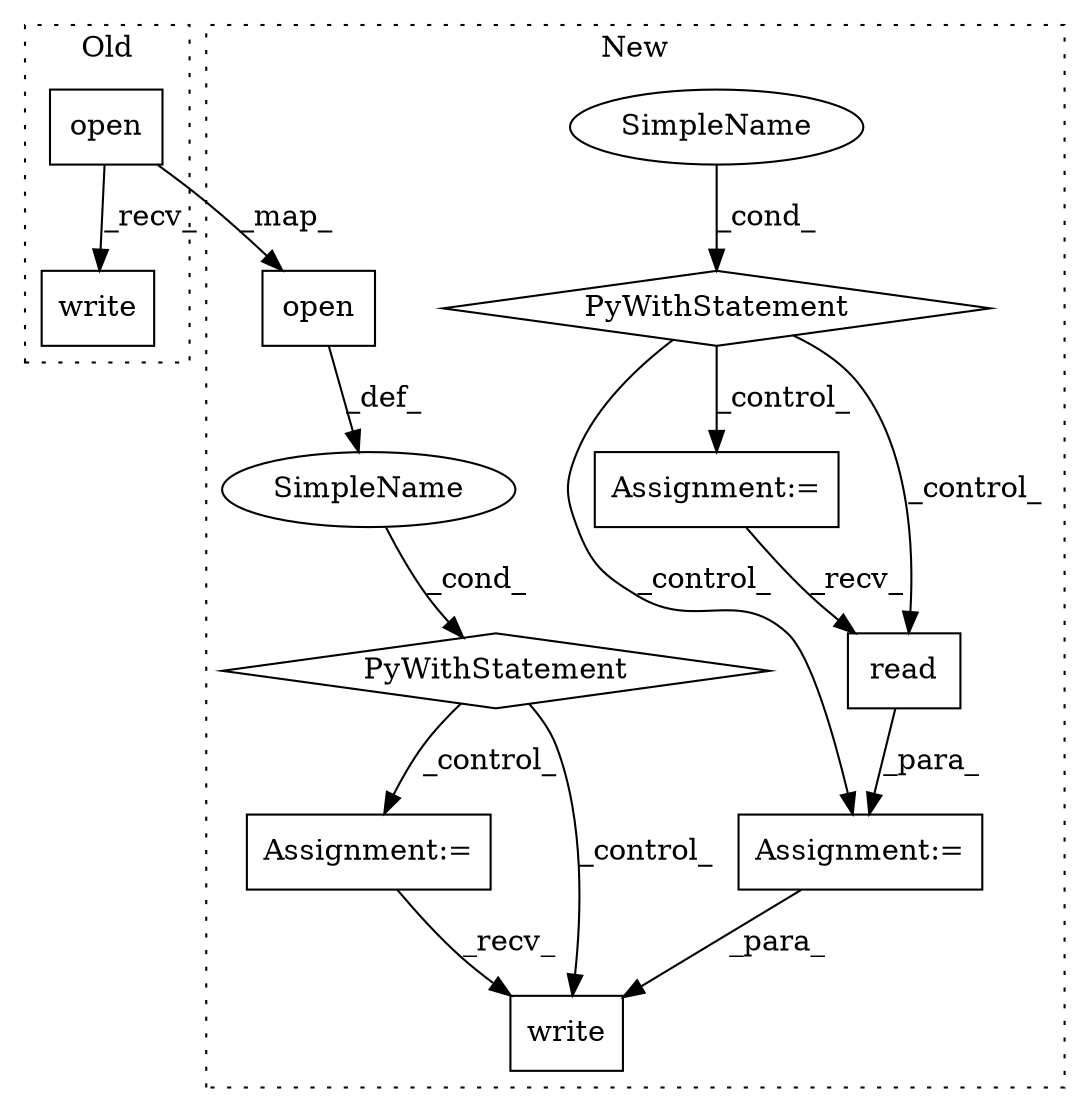 digraph G {
subgraph cluster0 {
1 [label="write" a="32" s="954,967" l="6,1" shape="box"];
7 [label="open" a="32" s="923,952" l="5,1" shape="box"];
label = "Old";
style="dotted";
}
subgraph cluster1 {
2 [label="PyWithStatement" a="104" s="1066,1106" l="10,2" shape="diamond"];
3 [label="Assignment:=" a="7" s="1123" l="1" shape="box"];
4 [label="SimpleName" a="42" s="" l="" shape="ellipse"];
5 [label="write" a="32" s="1134,1147" l="6,1" shape="box"];
6 [label="open" a="32" s="1076,1105" l="5,1" shape="box"];
8 [label="read" a="32" s="955" l="6" shape="box"];
9 [label="SimpleName" a="42" s="" l="" shape="ellipse"];
10 [label="PyWithStatement" a="104" s="879,919" l="10,2" shape="diamond"];
11 [label="Assignment:=" a="7" s="952" l="1" shape="box"];
12 [label="Assignment:=" a="7" s="936" l="1" shape="box"];
label = "New";
style="dotted";
}
2 -> 5 [label="_control_"];
2 -> 3 [label="_control_"];
3 -> 5 [label="_recv_"];
4 -> 2 [label="_cond_"];
6 -> 4 [label="_def_"];
7 -> 6 [label="_map_"];
7 -> 1 [label="_recv_"];
8 -> 11 [label="_para_"];
9 -> 10 [label="_cond_"];
10 -> 12 [label="_control_"];
10 -> 11 [label="_control_"];
10 -> 8 [label="_control_"];
11 -> 5 [label="_para_"];
12 -> 8 [label="_recv_"];
}